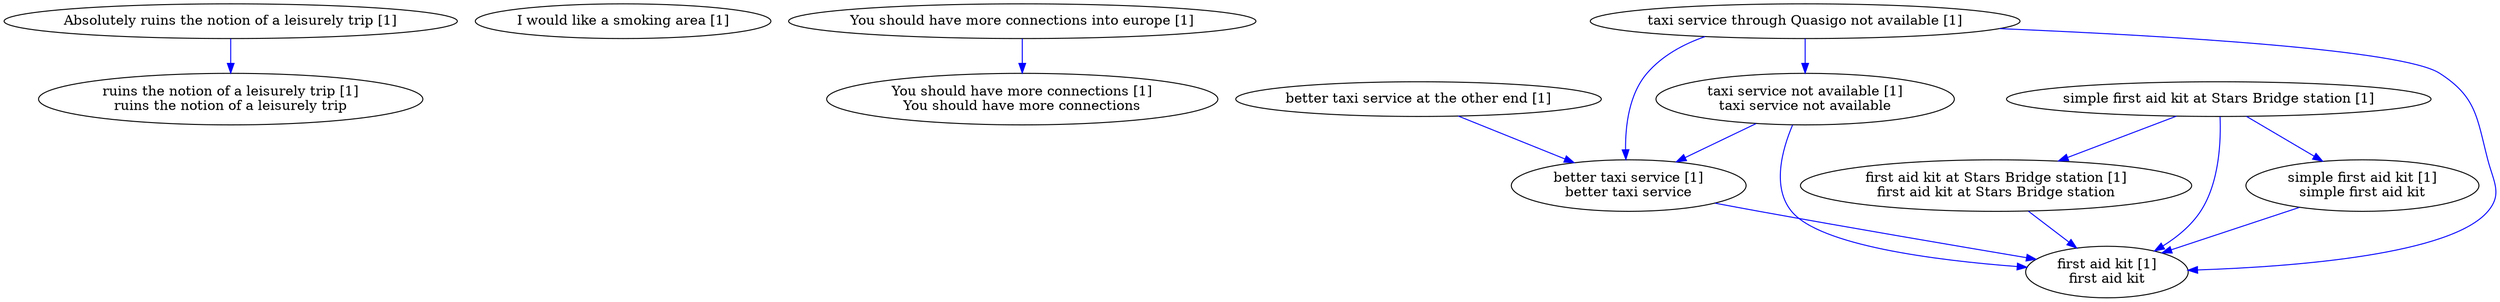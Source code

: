 digraph collapsedGraph {
"Absolutely ruins the notion of a leisurely trip [1]""ruins the notion of a leisurely trip [1]\nruins the notion of a leisurely trip""I would like a smoking area [1]""You should have more connections into europe [1]""You should have more connections [1]\nYou should have more connections""better taxi service at the other end [1]""better taxi service [1]\nbetter taxi service""simple first aid kit at Stars Bridge station [1]""first aid kit at Stars Bridge station [1]\nfirst aid kit at Stars Bridge station""first aid kit [1]\nfirst aid kit""simple first aid kit [1]\nsimple first aid kit""taxi service through Quasigo not available [1]""taxi service not available [1]\ntaxi service not available""Absolutely ruins the notion of a leisurely trip [1]" -> "ruins the notion of a leisurely trip [1]\nruins the notion of a leisurely trip" [color=blue]
"You should have more connections into europe [1]" -> "You should have more connections [1]\nYou should have more connections" [color=blue]
"better taxi service at the other end [1]" -> "better taxi service [1]\nbetter taxi service" [color=blue]
"simple first aid kit at Stars Bridge station [1]" -> "first aid kit at Stars Bridge station [1]\nfirst aid kit at Stars Bridge station" [color=blue]
"first aid kit at Stars Bridge station [1]\nfirst aid kit at Stars Bridge station" -> "first aid kit [1]\nfirst aid kit" [color=blue]
"simple first aid kit at Stars Bridge station [1]" -> "simple first aid kit [1]\nsimple first aid kit" [color=blue]
"simple first aid kit [1]\nsimple first aid kit" -> "first aid kit [1]\nfirst aid kit" [color=blue]
"simple first aid kit at Stars Bridge station [1]" -> "first aid kit [1]\nfirst aid kit" [color=blue]
"better taxi service [1]\nbetter taxi service" -> "first aid kit [1]\nfirst aid kit" [color=blue]
"taxi service through Quasigo not available [1]" -> "taxi service not available [1]\ntaxi service not available" [color=blue]
"taxi service not available [1]\ntaxi service not available" -> "first aid kit [1]\nfirst aid kit" [color=blue]
"taxi service not available [1]\ntaxi service not available" -> "better taxi service [1]\nbetter taxi service" [color=blue]
"taxi service through Quasigo not available [1]" -> "first aid kit [1]\nfirst aid kit" [color=blue]
"taxi service through Quasigo not available [1]" -> "better taxi service [1]\nbetter taxi service" [color=blue]
}